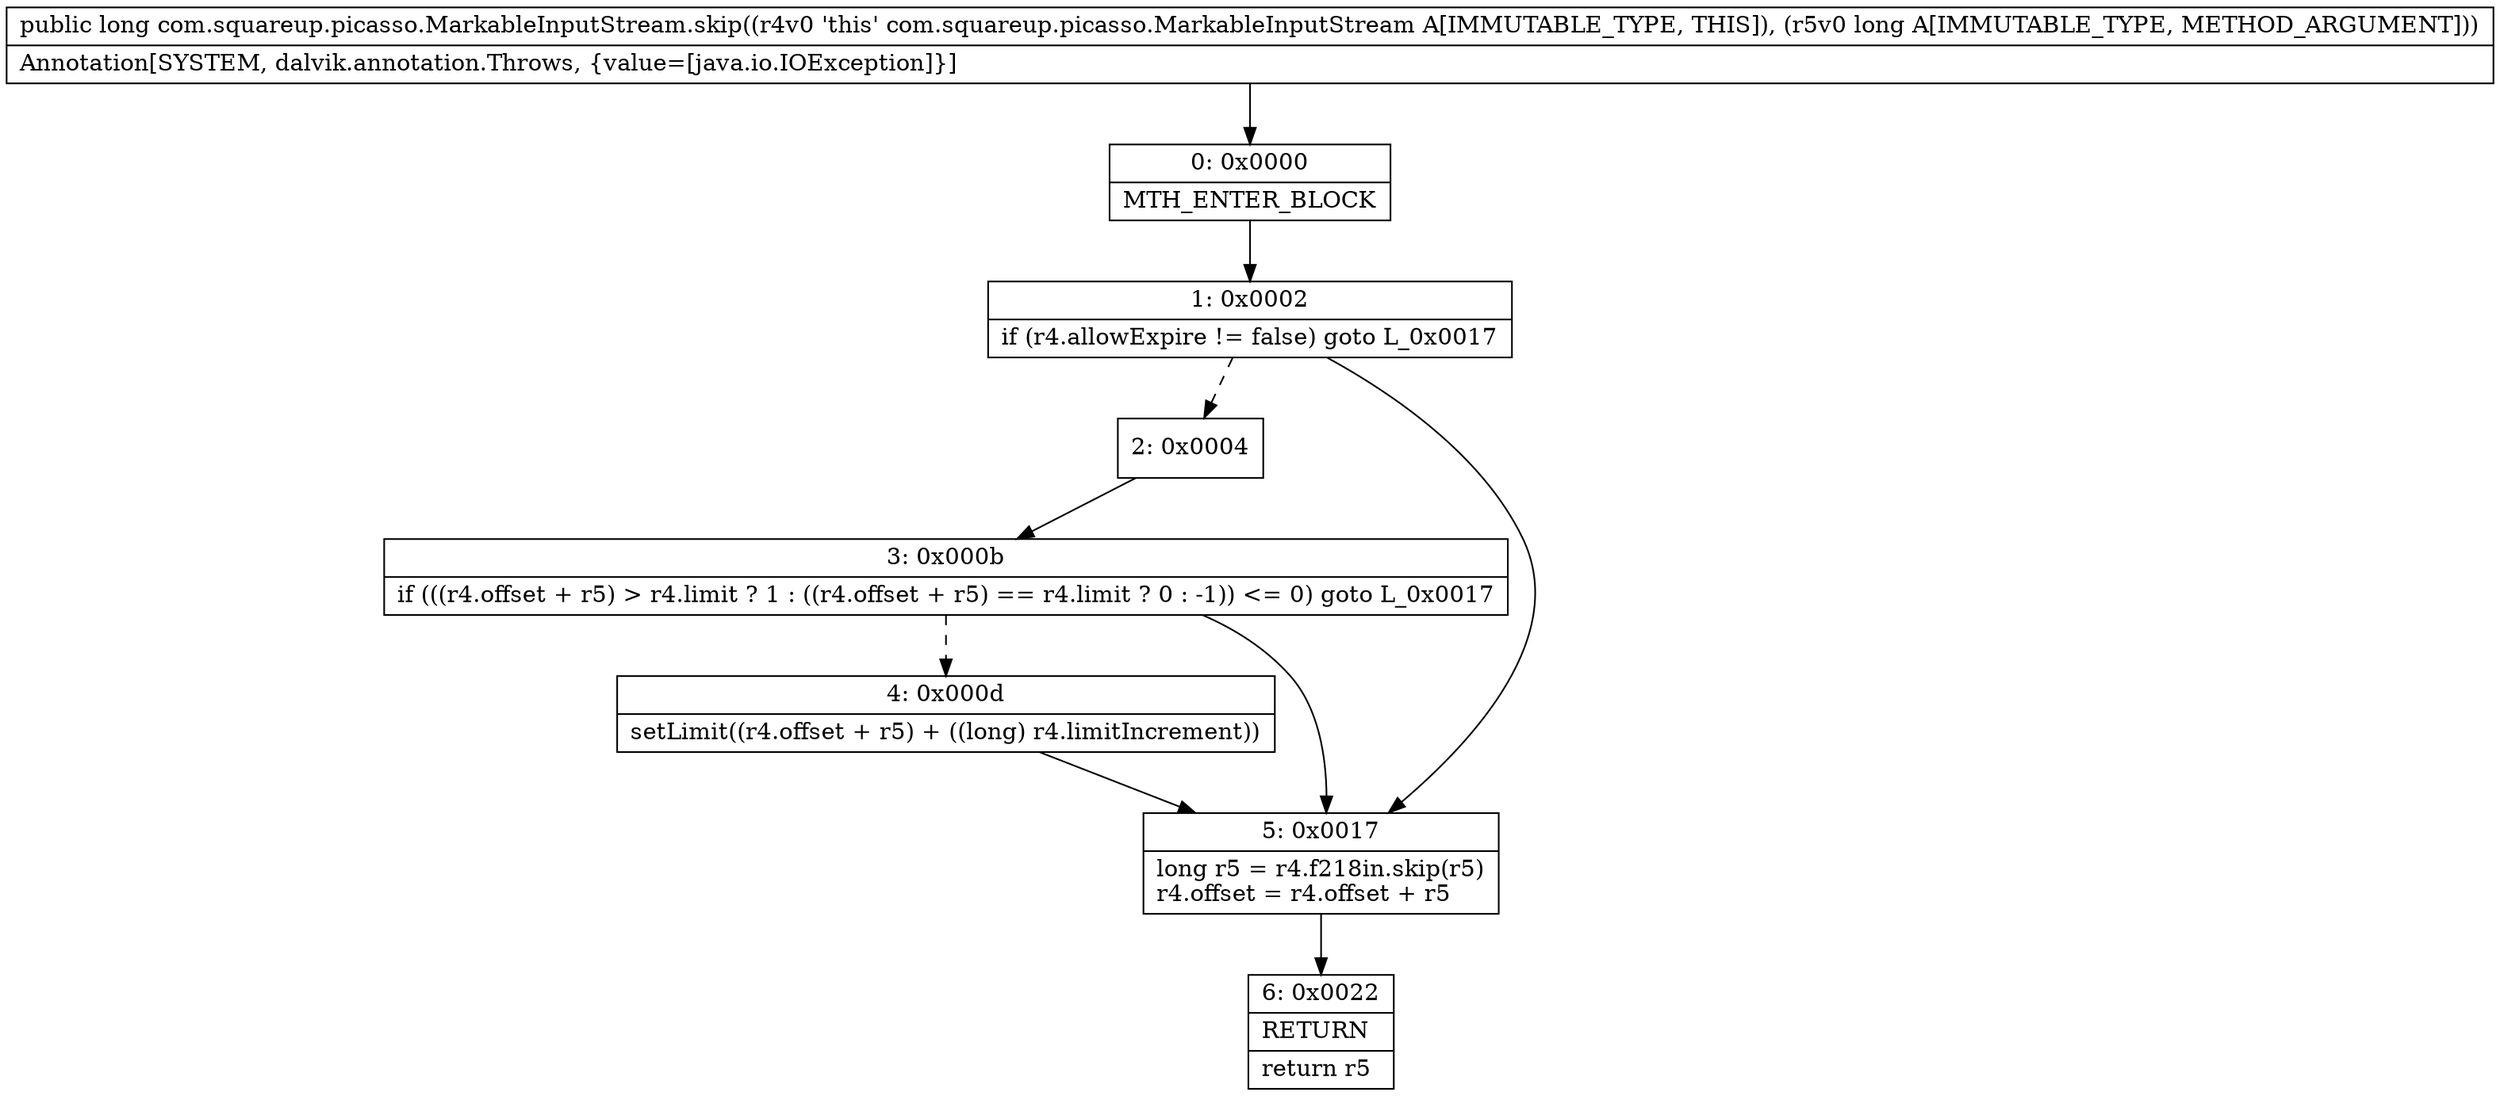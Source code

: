 digraph "CFG forcom.squareup.picasso.MarkableInputStream.skip(J)J" {
Node_0 [shape=record,label="{0\:\ 0x0000|MTH_ENTER_BLOCK\l}"];
Node_1 [shape=record,label="{1\:\ 0x0002|if (r4.allowExpire != false) goto L_0x0017\l}"];
Node_2 [shape=record,label="{2\:\ 0x0004}"];
Node_3 [shape=record,label="{3\:\ 0x000b|if (((r4.offset + r5) \> r4.limit ? 1 : ((r4.offset + r5) == r4.limit ? 0 : \-1)) \<= 0) goto L_0x0017\l}"];
Node_4 [shape=record,label="{4\:\ 0x000d|setLimit((r4.offset + r5) + ((long) r4.limitIncrement))\l}"];
Node_5 [shape=record,label="{5\:\ 0x0017|long r5 = r4.f218in.skip(r5)\lr4.offset = r4.offset + r5\l}"];
Node_6 [shape=record,label="{6\:\ 0x0022|RETURN\l|return r5\l}"];
MethodNode[shape=record,label="{public long com.squareup.picasso.MarkableInputStream.skip((r4v0 'this' com.squareup.picasso.MarkableInputStream A[IMMUTABLE_TYPE, THIS]), (r5v0 long A[IMMUTABLE_TYPE, METHOD_ARGUMENT]))  | Annotation[SYSTEM, dalvik.annotation.Throws, \{value=[java.io.IOException]\}]\l}"];
MethodNode -> Node_0;
Node_0 -> Node_1;
Node_1 -> Node_2[style=dashed];
Node_1 -> Node_5;
Node_2 -> Node_3;
Node_3 -> Node_4[style=dashed];
Node_3 -> Node_5;
Node_4 -> Node_5;
Node_5 -> Node_6;
}

